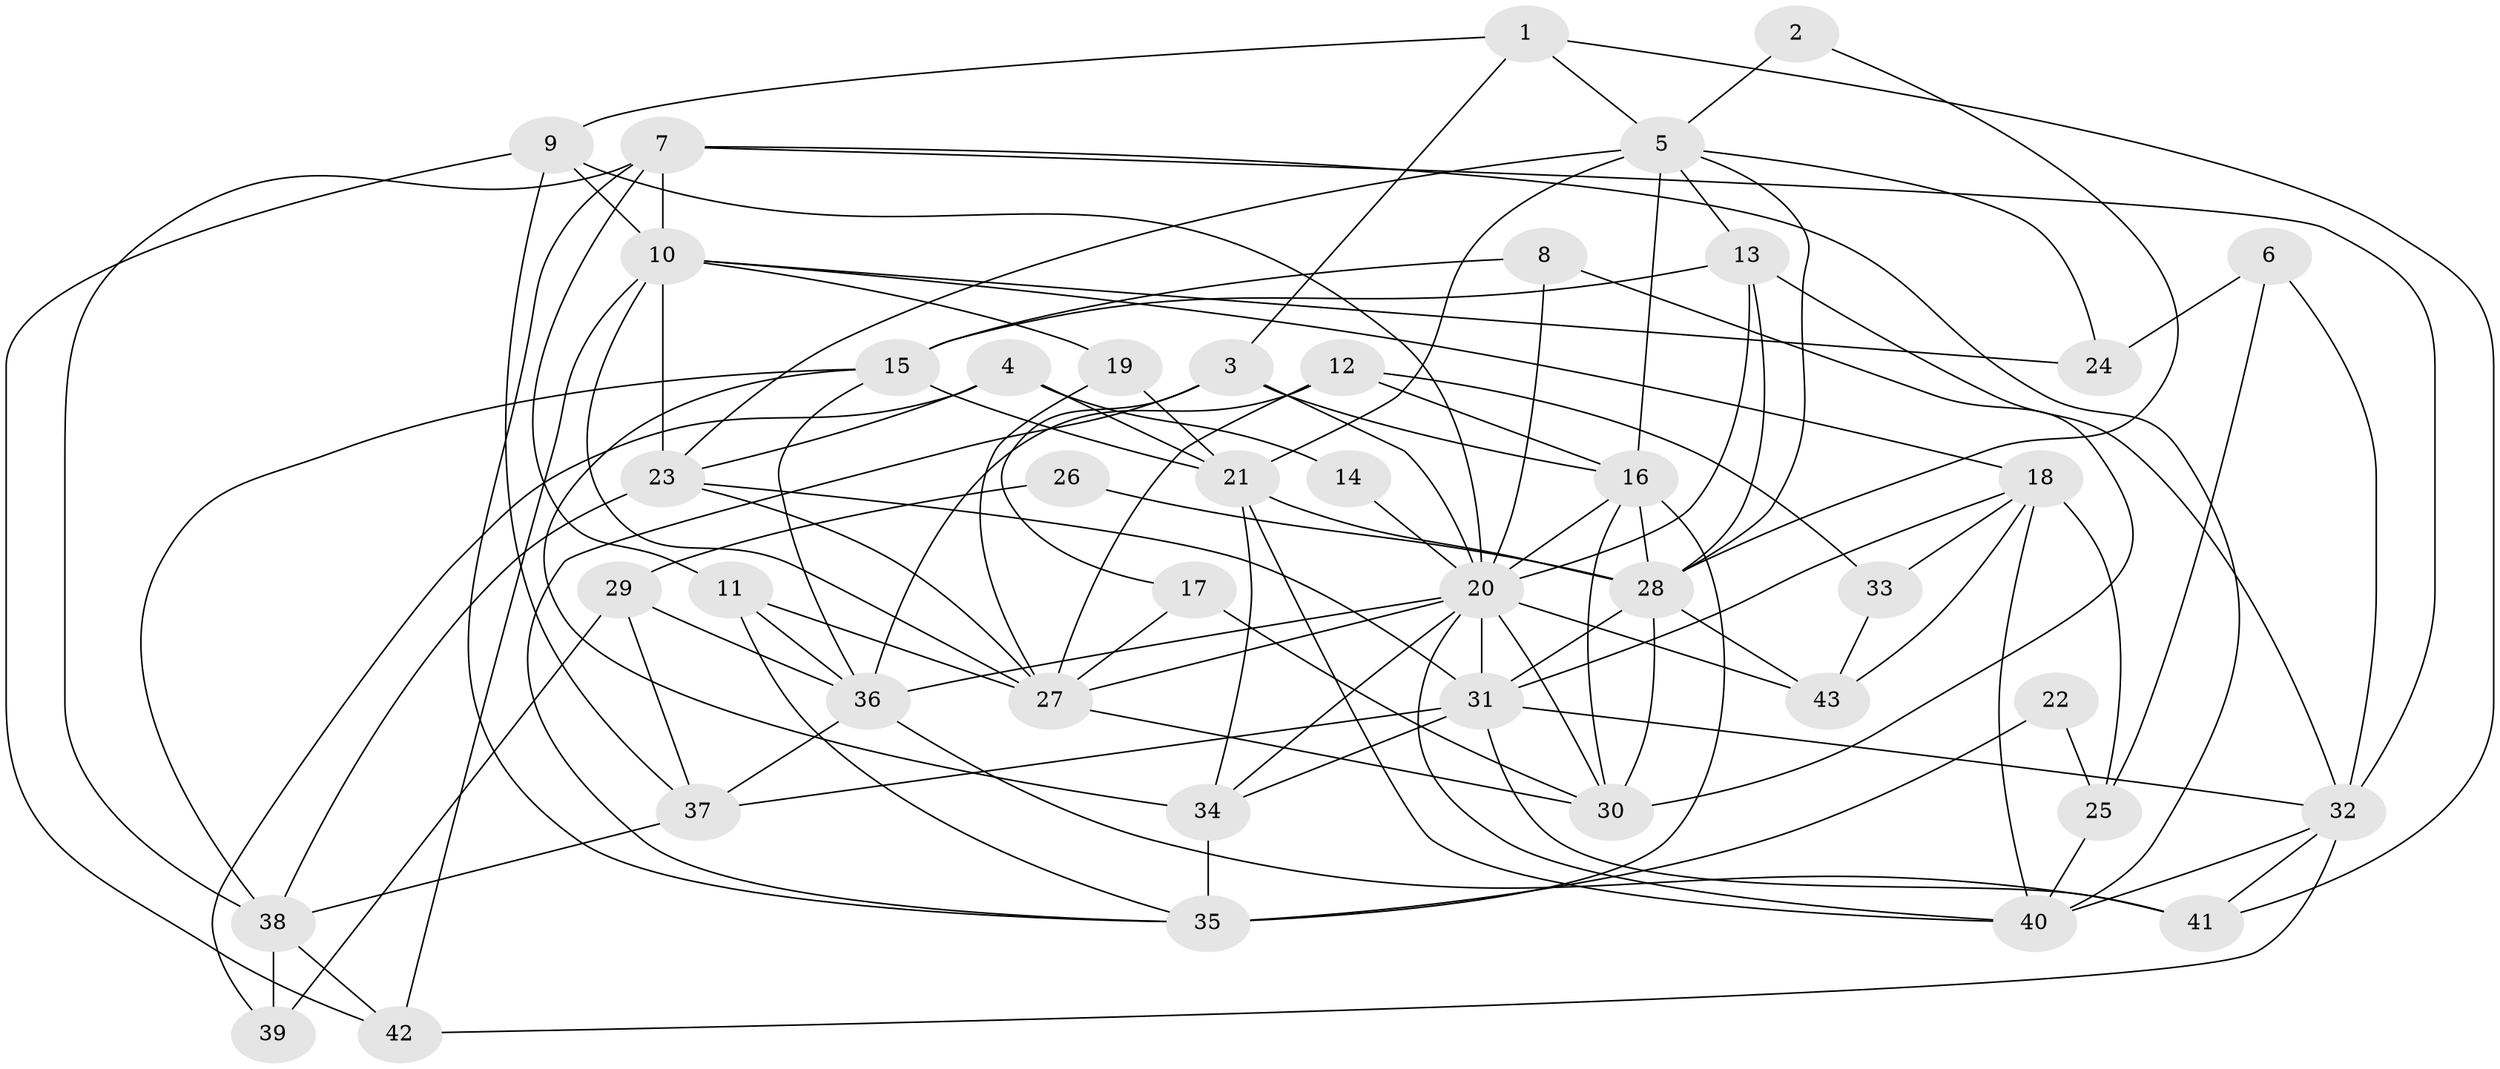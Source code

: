 // original degree distribution, {7: 0.04938271604938271, 2: 0.14814814814814814, 4: 0.20987654320987653, 8: 0.04938271604938271, 3: 0.3333333333333333, 5: 0.13580246913580246, 6: 0.07407407407407407}
// Generated by graph-tools (version 1.1) at 2025/02/03/09/25 03:02:11]
// undirected, 43 vertices, 110 edges
graph export_dot {
graph [start="1"]
  node [color=gray90,style=filled];
  1;
  2;
  3;
  4;
  5;
  6;
  7;
  8;
  9;
  10;
  11;
  12;
  13;
  14;
  15;
  16;
  17;
  18;
  19;
  20;
  21;
  22;
  23;
  24;
  25;
  26;
  27;
  28;
  29;
  30;
  31;
  32;
  33;
  34;
  35;
  36;
  37;
  38;
  39;
  40;
  41;
  42;
  43;
  1 -- 3 [weight=1.0];
  1 -- 5 [weight=1.0];
  1 -- 9 [weight=1.0];
  1 -- 41 [weight=1.0];
  2 -- 5 [weight=1.0];
  2 -- 28 [weight=1.0];
  3 -- 16 [weight=1.0];
  3 -- 17 [weight=1.0];
  3 -- 20 [weight=1.0];
  3 -- 35 [weight=2.0];
  4 -- 14 [weight=1.0];
  4 -- 21 [weight=1.0];
  4 -- 23 [weight=2.0];
  4 -- 39 [weight=1.0];
  5 -- 13 [weight=1.0];
  5 -- 16 [weight=1.0];
  5 -- 21 [weight=3.0];
  5 -- 23 [weight=1.0];
  5 -- 24 [weight=2.0];
  5 -- 28 [weight=1.0];
  6 -- 24 [weight=1.0];
  6 -- 25 [weight=1.0];
  6 -- 32 [weight=1.0];
  7 -- 10 [weight=1.0];
  7 -- 11 [weight=1.0];
  7 -- 32 [weight=1.0];
  7 -- 35 [weight=1.0];
  7 -- 38 [weight=1.0];
  7 -- 40 [weight=1.0];
  8 -- 15 [weight=1.0];
  8 -- 20 [weight=1.0];
  8 -- 30 [weight=1.0];
  9 -- 10 [weight=1.0];
  9 -- 20 [weight=1.0];
  9 -- 37 [weight=1.0];
  9 -- 42 [weight=1.0];
  10 -- 18 [weight=1.0];
  10 -- 19 [weight=1.0];
  10 -- 23 [weight=1.0];
  10 -- 24 [weight=1.0];
  10 -- 27 [weight=1.0];
  10 -- 42 [weight=1.0];
  11 -- 27 [weight=2.0];
  11 -- 35 [weight=1.0];
  11 -- 36 [weight=1.0];
  12 -- 16 [weight=1.0];
  12 -- 27 [weight=1.0];
  12 -- 33 [weight=1.0];
  12 -- 36 [weight=1.0];
  13 -- 15 [weight=1.0];
  13 -- 20 [weight=1.0];
  13 -- 28 [weight=1.0];
  13 -- 32 [weight=1.0];
  14 -- 20 [weight=1.0];
  15 -- 21 [weight=1.0];
  15 -- 34 [weight=1.0];
  15 -- 36 [weight=1.0];
  15 -- 38 [weight=1.0];
  16 -- 20 [weight=1.0];
  16 -- 28 [weight=1.0];
  16 -- 30 [weight=1.0];
  16 -- 35 [weight=1.0];
  17 -- 27 [weight=1.0];
  17 -- 30 [weight=1.0];
  18 -- 25 [weight=1.0];
  18 -- 31 [weight=1.0];
  18 -- 33 [weight=1.0];
  18 -- 40 [weight=1.0];
  18 -- 43 [weight=1.0];
  19 -- 21 [weight=1.0];
  19 -- 27 [weight=1.0];
  20 -- 27 [weight=1.0];
  20 -- 30 [weight=1.0];
  20 -- 31 [weight=1.0];
  20 -- 34 [weight=1.0];
  20 -- 36 [weight=1.0];
  20 -- 40 [weight=1.0];
  20 -- 43 [weight=2.0];
  21 -- 28 [weight=1.0];
  21 -- 34 [weight=1.0];
  21 -- 40 [weight=1.0];
  22 -- 25 [weight=1.0];
  22 -- 35 [weight=3.0];
  23 -- 27 [weight=1.0];
  23 -- 31 [weight=1.0];
  23 -- 38 [weight=1.0];
  25 -- 40 [weight=1.0];
  26 -- 28 [weight=2.0];
  26 -- 29 [weight=2.0];
  27 -- 30 [weight=1.0];
  28 -- 30 [weight=1.0];
  28 -- 31 [weight=1.0];
  28 -- 43 [weight=2.0];
  29 -- 36 [weight=1.0];
  29 -- 37 [weight=1.0];
  29 -- 39 [weight=1.0];
  31 -- 32 [weight=1.0];
  31 -- 34 [weight=1.0];
  31 -- 37 [weight=1.0];
  31 -- 41 [weight=1.0];
  32 -- 40 [weight=1.0];
  32 -- 41 [weight=1.0];
  32 -- 42 [weight=1.0];
  33 -- 43 [weight=2.0];
  34 -- 35 [weight=2.0];
  36 -- 37 [weight=1.0];
  36 -- 41 [weight=1.0];
  37 -- 38 [weight=1.0];
  38 -- 39 [weight=1.0];
  38 -- 42 [weight=1.0];
}
